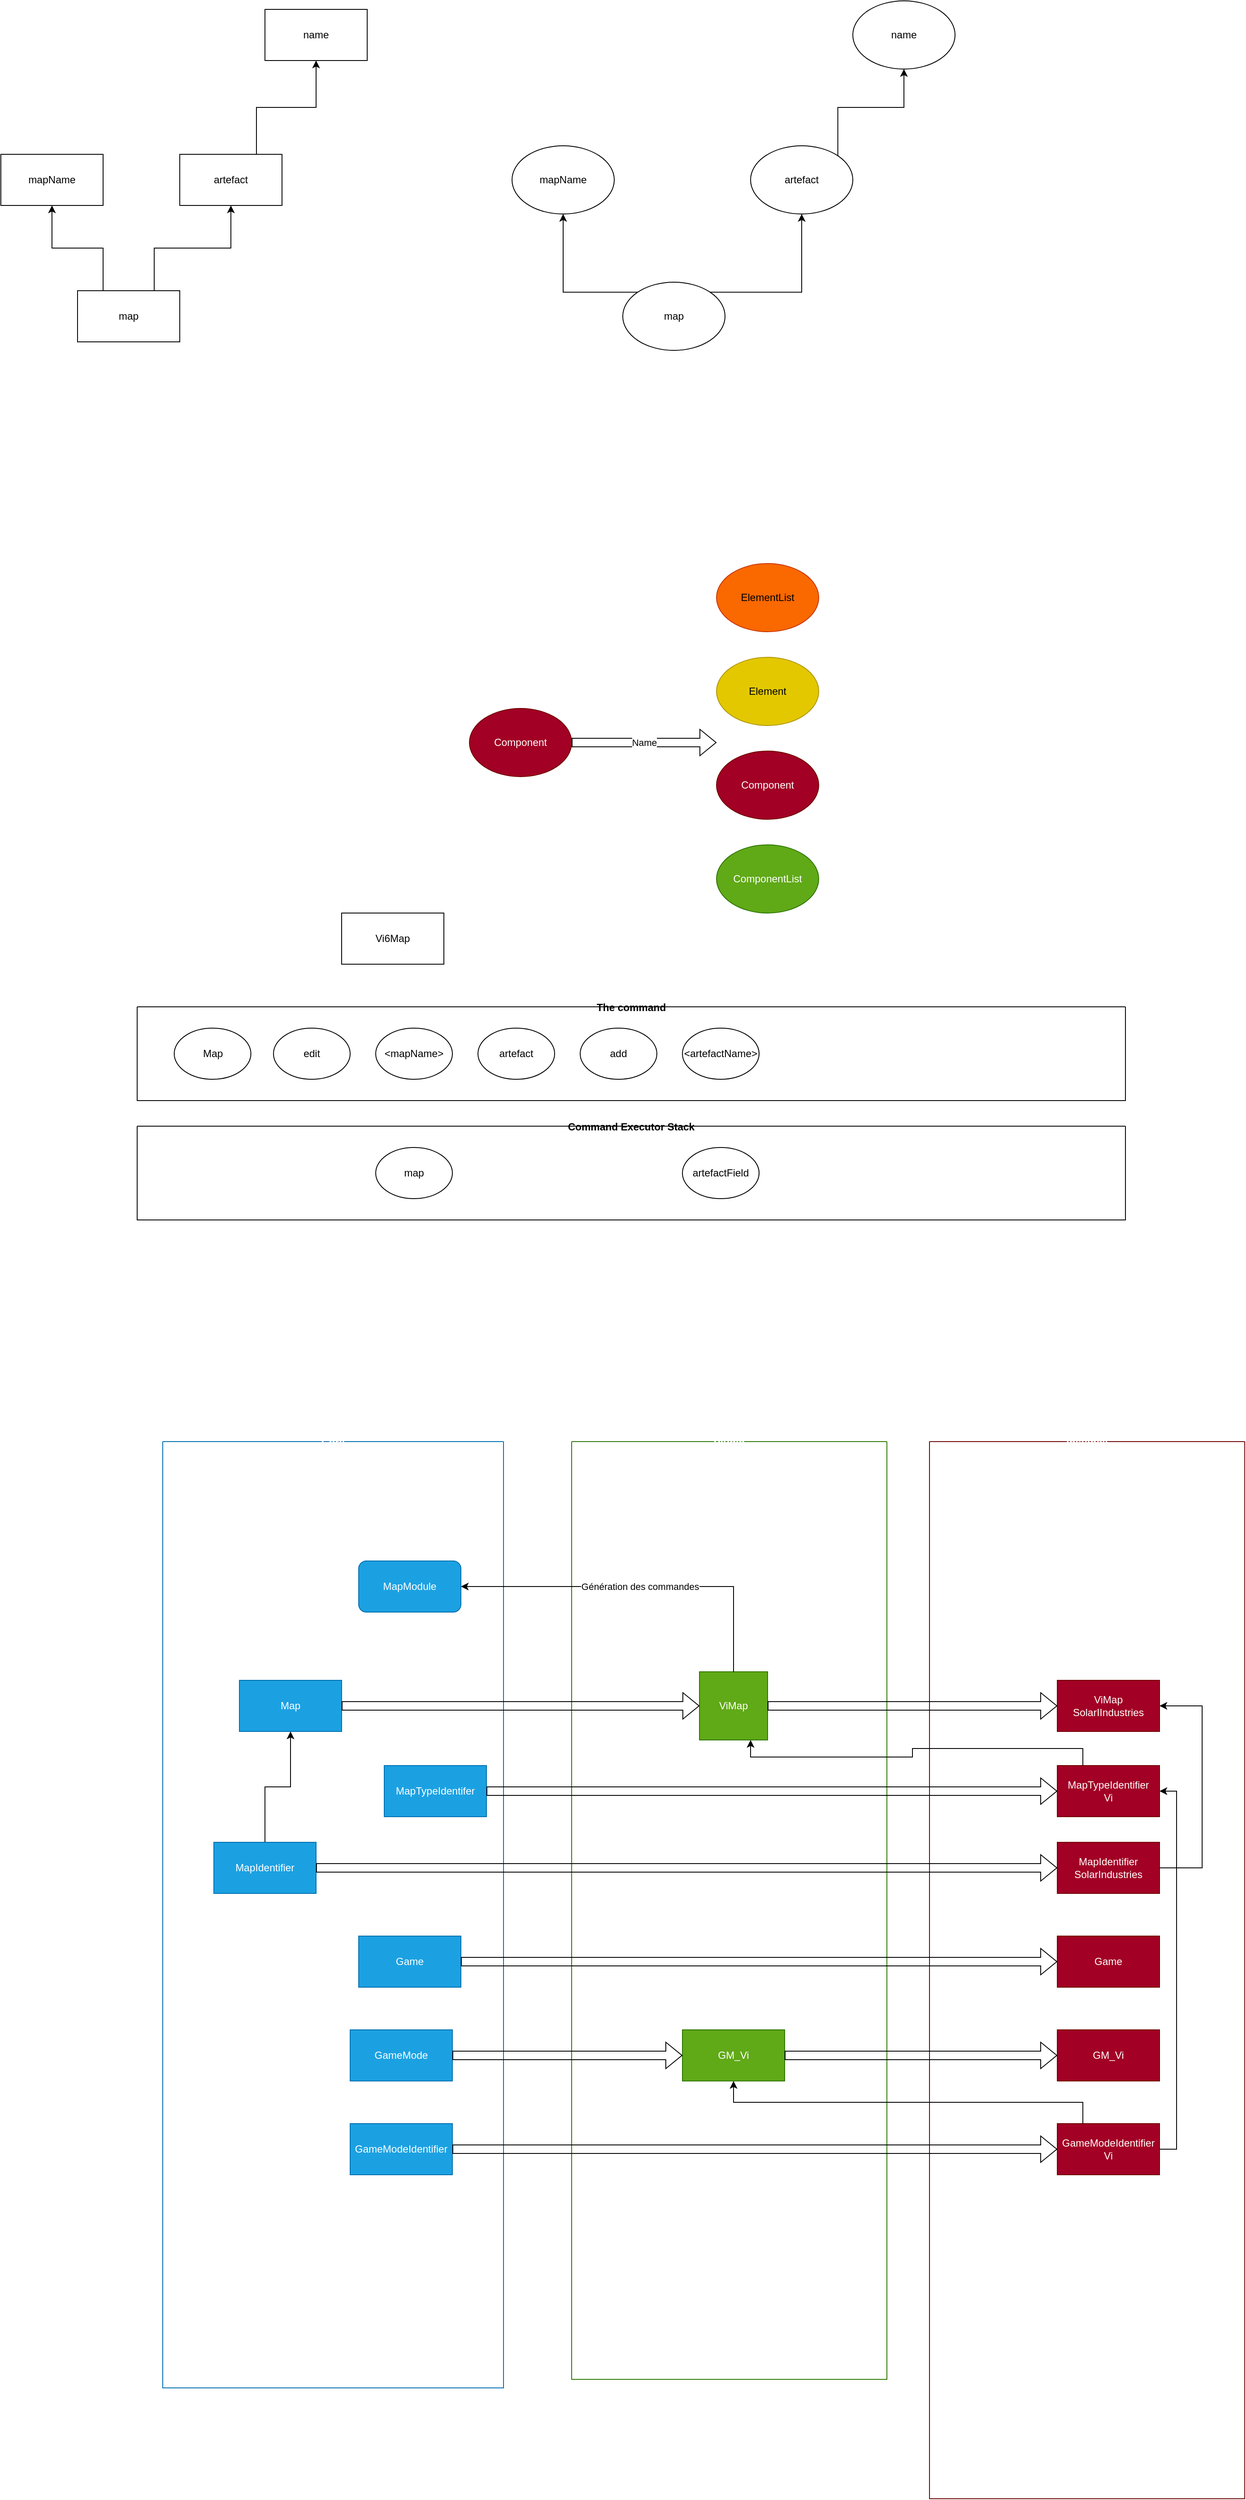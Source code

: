 <mxfile version="20.3.0" type="device"><diagram id="4RPPUywXdQFMg7E_Y8F0" name="Page-1"><mxGraphModel dx="1422" dy="3203" grid="1" gridSize="10" guides="1" tooltips="1" connect="1" arrows="1" fold="1" page="1" pageScale="1" pageWidth="827" pageHeight="1169" math="0" shadow="0"><root><mxCell id="0"/><mxCell id="1" parent="0"/><mxCell id="gO9-34brQ2QucycG9Y7u-1" value="Core" style="swimlane;startSize=0;fillColor=#1ba1e2;fontColor=#ffffff;strokeColor=#006EAF;" parent="1" vertex="1"><mxGeometry x="310" y="20" width="400" height="1110" as="geometry"/></mxCell><mxCell id="gO9-34brQ2QucycG9Y7u-4" value="Map" style="rounded=0;whiteSpace=wrap;html=1;fillColor=#1ba1e2;fontColor=#ffffff;strokeColor=#006EAF;" parent="gO9-34brQ2QucycG9Y7u-1" vertex="1"><mxGeometry x="90" y="280" width="120" height="60" as="geometry"/></mxCell><mxCell id="gO9-34brQ2QucycG9Y7u-22" style="edgeStyle=orthogonalEdgeStyle;rounded=0;orthogonalLoop=1;jettySize=auto;html=1;exitX=0.5;exitY=0;exitDx=0;exitDy=0;entryX=0.5;entryY=1;entryDx=0;entryDy=0;" parent="gO9-34brQ2QucycG9Y7u-1" source="gO9-34brQ2QucycG9Y7u-11" target="gO9-34brQ2QucycG9Y7u-4" edge="1"><mxGeometry relative="1" as="geometry"/></mxCell><mxCell id="gO9-34brQ2QucycG9Y7u-11" value="MapIdentifier" style="rounded=0;whiteSpace=wrap;html=1;fillColor=#1ba1e2;fontColor=#ffffff;strokeColor=#006EAF;" parent="gO9-34brQ2QucycG9Y7u-1" vertex="1"><mxGeometry x="60" y="470" width="120" height="60" as="geometry"/></mxCell><mxCell id="gO9-34brQ2QucycG9Y7u-14" value="MapModule" style="rounded=1;whiteSpace=wrap;html=1;fillColor=#1ba1e2;fontColor=#ffffff;strokeColor=#006EAF;" parent="gO9-34brQ2QucycG9Y7u-1" vertex="1"><mxGeometry x="230" y="140" width="120" height="60" as="geometry"/></mxCell><mxCell id="gO9-34brQ2QucycG9Y7u-16" value="Game" style="rounded=0;whiteSpace=wrap;html=1;fillColor=#1ba1e2;fontColor=#ffffff;strokeColor=#006EAF;" parent="gO9-34brQ2QucycG9Y7u-1" vertex="1"><mxGeometry x="230" y="580" width="120" height="60" as="geometry"/></mxCell><mxCell id="gO9-34brQ2QucycG9Y7u-18" value="MapTypeIdentifer" style="rounded=0;whiteSpace=wrap;html=1;fillColor=#1ba1e2;fontColor=#ffffff;strokeColor=#006EAF;" parent="gO9-34brQ2QucycG9Y7u-1" vertex="1"><mxGeometry x="260" y="380" width="120" height="60" as="geometry"/></mxCell><mxCell id="gO9-34brQ2QucycG9Y7u-23" value="GameMode" style="rounded=0;whiteSpace=wrap;html=1;fillColor=#1ba1e2;fontColor=#ffffff;strokeColor=#006EAF;" parent="gO9-34brQ2QucycG9Y7u-1" vertex="1"><mxGeometry x="220" y="690" width="120" height="60" as="geometry"/></mxCell><mxCell id="gO9-34brQ2QucycG9Y7u-24" value="GameModeIdentifier" style="rounded=0;whiteSpace=wrap;html=1;fillColor=#1ba1e2;fontColor=#ffffff;strokeColor=#006EAF;" parent="gO9-34brQ2QucycG9Y7u-1" vertex="1"><mxGeometry x="220" y="800" width="120" height="60" as="geometry"/></mxCell><mxCell id="gO9-34brQ2QucycG9Y7u-2" value="Plugin" style="swimlane;startSize=0;fillColor=#60a917;fontColor=#ffffff;strokeColor=#2D7600;" parent="1" vertex="1"><mxGeometry x="790" y="20" width="370" height="1100" as="geometry"/></mxCell><mxCell id="gO9-34brQ2QucycG9Y7u-5" value="ViMap" style="whiteSpace=wrap;html=1;aspect=fixed;fillColor=#60a917;fontColor=#ffffff;strokeColor=#2D7600;" parent="gO9-34brQ2QucycG9Y7u-2" vertex="1"><mxGeometry x="150" y="270" width="80" height="80" as="geometry"/></mxCell><mxCell id="gO9-34brQ2QucycG9Y7u-25" value="GM_Vi" style="rounded=0;whiteSpace=wrap;html=1;fillColor=#60a917;fontColor=#ffffff;strokeColor=#2D7600;" parent="gO9-34brQ2QucycG9Y7u-2" vertex="1"><mxGeometry x="130" y="690" width="120" height="60" as="geometry"/></mxCell><mxCell id="gO9-34brQ2QucycG9Y7u-3" value="Instance" style="swimlane;startSize=0;fillColor=#a20025;fontColor=#ffffff;strokeColor=#6F0000;glass=0;swimlaneFillColor=none;fillStyle=auto;" parent="1" vertex="1"><mxGeometry x="1210" y="20" width="370" height="1240" as="geometry"/></mxCell><mxCell id="gO9-34brQ2QucycG9Y7u-7" value="ViMap&lt;br&gt;SolarIIndustries" style="rounded=0;whiteSpace=wrap;html=1;fillColor=#a20025;fontColor=#ffffff;strokeColor=#6F0000;" parent="gO9-34brQ2QucycG9Y7u-3" vertex="1"><mxGeometry x="150" y="280" width="120" height="60" as="geometry"/></mxCell><mxCell id="HLgoKZrFgB9aTg_Zu4U3-1" style="edgeStyle=orthogonalEdgeStyle;rounded=0;orthogonalLoop=1;jettySize=auto;html=1;exitX=1;exitY=0.5;exitDx=0;exitDy=0;entryX=1;entryY=0.5;entryDx=0;entryDy=0;" parent="gO9-34brQ2QucycG9Y7u-3" source="gO9-34brQ2QucycG9Y7u-10" target="gO9-34brQ2QucycG9Y7u-7" edge="1"><mxGeometry relative="1" as="geometry"><Array as="points"><mxPoint x="320" y="500"/><mxPoint x="320" y="310"/></Array></mxGeometry></mxCell><mxCell id="gO9-34brQ2QucycG9Y7u-10" value="MapIdentifier&lt;br&gt;SolarIndustries" style="rounded=0;whiteSpace=wrap;html=1;fillColor=#a20025;fontColor=#ffffff;strokeColor=#6F0000;" parent="gO9-34brQ2QucycG9Y7u-3" vertex="1"><mxGeometry x="150" y="470" width="120" height="60" as="geometry"/></mxCell><mxCell id="gO9-34brQ2QucycG9Y7u-17" value="Game" style="rounded=0;whiteSpace=wrap;html=1;fillColor=#a20025;fontColor=#ffffff;strokeColor=#6F0000;" parent="gO9-34brQ2QucycG9Y7u-3" vertex="1"><mxGeometry x="150" y="580" width="120" height="60" as="geometry"/></mxCell><mxCell id="gO9-34brQ2QucycG9Y7u-19" value="MapTypeIdentifier&lt;br&gt;Vi" style="rounded=0;whiteSpace=wrap;html=1;fillColor=#a20025;fontColor=#ffffff;strokeColor=#6F0000;" parent="gO9-34brQ2QucycG9Y7u-3" vertex="1"><mxGeometry x="150" y="380" width="120" height="60" as="geometry"/></mxCell><mxCell id="gO9-34brQ2QucycG9Y7u-27" value="GM_Vi" style="rounded=0;whiteSpace=wrap;html=1;fillColor=#a20025;fontColor=#ffffff;strokeColor=#6F0000;" parent="gO9-34brQ2QucycG9Y7u-3" vertex="1"><mxGeometry x="150" y="690" width="120" height="60" as="geometry"/></mxCell><mxCell id="gO9-34brQ2QucycG9Y7u-35" style="edgeStyle=orthogonalEdgeStyle;rounded=0;orthogonalLoop=1;jettySize=auto;html=1;exitX=1;exitY=0.5;exitDx=0;exitDy=0;entryX=1;entryY=0.5;entryDx=0;entryDy=0;" parent="gO9-34brQ2QucycG9Y7u-3" source="gO9-34brQ2QucycG9Y7u-33" target="gO9-34brQ2QucycG9Y7u-19" edge="1"><mxGeometry relative="1" as="geometry"/></mxCell><mxCell id="gO9-34brQ2QucycG9Y7u-33" value="GameModeIdentifier&lt;br&gt;Vi" style="rounded=0;whiteSpace=wrap;html=1;fillColor=#a20025;fontColor=#ffffff;strokeColor=#6F0000;" parent="gO9-34brQ2QucycG9Y7u-3" vertex="1"><mxGeometry x="150" y="800" width="120" height="60" as="geometry"/></mxCell><mxCell id="gO9-34brQ2QucycG9Y7u-6" value="" style="shape=flexArrow;endArrow=classic;html=1;rounded=0;exitX=1;exitY=0.5;exitDx=0;exitDy=0;entryX=0;entryY=0.5;entryDx=0;entryDy=0;" parent="1" source="gO9-34brQ2QucycG9Y7u-4" target="gO9-34brQ2QucycG9Y7u-5" edge="1"><mxGeometry width="50" height="50" relative="1" as="geometry"><mxPoint x="970" y="400" as="sourcePoint"/><mxPoint x="1020" y="350" as="targetPoint"/></mxGeometry></mxCell><mxCell id="gO9-34brQ2QucycG9Y7u-9" value="" style="shape=flexArrow;endArrow=classic;html=1;rounded=0;exitX=1;exitY=0.5;exitDx=0;exitDy=0;entryX=0;entryY=0.5;entryDx=0;entryDy=0;" parent="1" source="gO9-34brQ2QucycG9Y7u-5" target="gO9-34brQ2QucycG9Y7u-7" edge="1"><mxGeometry width="50" height="50" relative="1" as="geometry"><mxPoint x="910" y="430" as="sourcePoint"/><mxPoint x="960" y="380" as="targetPoint"/></mxGeometry></mxCell><mxCell id="gO9-34brQ2QucycG9Y7u-12" value="" style="shape=flexArrow;endArrow=classic;html=1;rounded=0;exitX=1;exitY=0.5;exitDx=0;exitDy=0;entryX=0;entryY=0.5;entryDx=0;entryDy=0;" parent="1" source="gO9-34brQ2QucycG9Y7u-11" target="gO9-34brQ2QucycG9Y7u-10" edge="1"><mxGeometry width="50" height="50" relative="1" as="geometry"><mxPoint x="680" y="340" as="sourcePoint"/><mxPoint x="950" y="340" as="targetPoint"/></mxGeometry></mxCell><mxCell id="gO9-34brQ2QucycG9Y7u-15" value="Génération des commandes" style="edgeStyle=orthogonalEdgeStyle;rounded=0;orthogonalLoop=1;jettySize=auto;html=1;exitX=0.5;exitY=0;exitDx=0;exitDy=0;entryX=1;entryY=0.5;entryDx=0;entryDy=0;" parent="1" source="gO9-34brQ2QucycG9Y7u-5" target="gO9-34brQ2QucycG9Y7u-14" edge="1"><mxGeometry relative="1" as="geometry"/></mxCell><mxCell id="gO9-34brQ2QucycG9Y7u-20" value="" style="shape=flexArrow;endArrow=classic;html=1;rounded=0;exitX=1;exitY=0.5;exitDx=0;exitDy=0;entryX=0;entryY=0.5;entryDx=0;entryDy=0;" parent="1" source="gO9-34brQ2QucycG9Y7u-18" target="gO9-34brQ2QucycG9Y7u-19" edge="1"><mxGeometry width="50" height="50" relative="1" as="geometry"><mxPoint x="910" y="520" as="sourcePoint"/><mxPoint x="960" y="470" as="targetPoint"/></mxGeometry></mxCell><mxCell id="gO9-34brQ2QucycG9Y7u-21" style="edgeStyle=orthogonalEdgeStyle;rounded=0;orthogonalLoop=1;jettySize=auto;html=1;exitX=0.25;exitY=0;exitDx=0;exitDy=0;entryX=0.75;entryY=1;entryDx=0;entryDy=0;" parent="1" source="gO9-34brQ2QucycG9Y7u-19" target="gO9-34brQ2QucycG9Y7u-5" edge="1"><mxGeometry relative="1" as="geometry"/></mxCell><mxCell id="gO9-34brQ2QucycG9Y7u-26" value="" style="shape=flexArrow;endArrow=classic;html=1;rounded=0;exitX=1;exitY=0.5;exitDx=0;exitDy=0;entryX=0;entryY=0.5;entryDx=0;entryDy=0;" parent="1" source="gO9-34brQ2QucycG9Y7u-16" target="gO9-34brQ2QucycG9Y7u-17" edge="1"><mxGeometry width="50" height="50" relative="1" as="geometry"><mxPoint x="500" y="530" as="sourcePoint"/><mxPoint x="1370" y="530" as="targetPoint"/></mxGeometry></mxCell><mxCell id="gO9-34brQ2QucycG9Y7u-30" value="" style="shape=flexArrow;endArrow=classic;html=1;rounded=0;exitX=1;exitY=0.5;exitDx=0;exitDy=0;entryX=0;entryY=0.5;entryDx=0;entryDy=0;" parent="1" source="gO9-34brQ2QucycG9Y7u-23" target="gO9-34brQ2QucycG9Y7u-25" edge="1"><mxGeometry width="50" height="50" relative="1" as="geometry"><mxPoint x="670" y="640" as="sourcePoint"/><mxPoint x="1370" y="640" as="targetPoint"/></mxGeometry></mxCell><mxCell id="gO9-34brQ2QucycG9Y7u-31" value="" style="shape=flexArrow;endArrow=classic;html=1;rounded=0;exitX=1;exitY=0.5;exitDx=0;exitDy=0;entryX=0;entryY=0.5;entryDx=0;entryDy=0;" parent="1" source="gO9-34brQ2QucycG9Y7u-25" target="gO9-34brQ2QucycG9Y7u-27" edge="1"><mxGeometry width="50" height="50" relative="1" as="geometry"><mxPoint x="680" y="650" as="sourcePoint"/><mxPoint x="1380" y="650" as="targetPoint"/></mxGeometry></mxCell><mxCell id="gO9-34brQ2QucycG9Y7u-32" value="" style="shape=flexArrow;endArrow=classic;html=1;rounded=0;exitX=1;exitY=0.5;exitDx=0;exitDy=0;entryX=0;entryY=0.5;entryDx=0;entryDy=0;" parent="1" source="gO9-34brQ2QucycG9Y7u-24" target="gO9-34brQ2QucycG9Y7u-33" edge="1"><mxGeometry width="50" height="50" relative="1" as="geometry"><mxPoint x="690" y="660" as="sourcePoint"/><mxPoint x="1390" y="660" as="targetPoint"/></mxGeometry></mxCell><mxCell id="gO9-34brQ2QucycG9Y7u-34" style="edgeStyle=orthogonalEdgeStyle;rounded=0;orthogonalLoop=1;jettySize=auto;html=1;exitX=0.25;exitY=0;exitDx=0;exitDy=0;entryX=0.5;entryY=1;entryDx=0;entryDy=0;" parent="1" source="gO9-34brQ2QucycG9Y7u-33" target="gO9-34brQ2QucycG9Y7u-25" edge="1"><mxGeometry relative="1" as="geometry"/></mxCell><mxCell id="HLgoKZrFgB9aTg_Zu4U3-2" value="Vi6Map" style="rounded=0;whiteSpace=wrap;html=1;" parent="1" vertex="1"><mxGeometry x="520" y="-600" width="120" height="60" as="geometry"/></mxCell><mxCell id="HLgoKZrFgB9aTg_Zu4U3-4" value="The command" style="swimlane;startSize=0;" parent="1" vertex="1"><mxGeometry x="280" y="-490" width="1160" height="110" as="geometry"/></mxCell><mxCell id="HLgoKZrFgB9aTg_Zu4U3-3" value="Map" style="ellipse;whiteSpace=wrap;html=1;" parent="HLgoKZrFgB9aTg_Zu4U3-4" vertex="1"><mxGeometry x="43.5" y="25" width="90" height="60" as="geometry"/></mxCell><mxCell id="HLgoKZrFgB9aTg_Zu4U3-5" value="edit" style="ellipse;whiteSpace=wrap;html=1;" parent="HLgoKZrFgB9aTg_Zu4U3-4" vertex="1"><mxGeometry x="160" y="25" width="90" height="60" as="geometry"/></mxCell><mxCell id="HLgoKZrFgB9aTg_Zu4U3-6" value="&amp;lt;mapName&amp;gt;" style="ellipse;whiteSpace=wrap;html=1;" parent="HLgoKZrFgB9aTg_Zu4U3-4" vertex="1"><mxGeometry x="280" y="25" width="90" height="60" as="geometry"/></mxCell><mxCell id="HLgoKZrFgB9aTg_Zu4U3-7" value="artefact" style="ellipse;whiteSpace=wrap;html=1;" parent="HLgoKZrFgB9aTg_Zu4U3-4" vertex="1"><mxGeometry x="400" y="25" width="90" height="60" as="geometry"/></mxCell><mxCell id="HLgoKZrFgB9aTg_Zu4U3-8" value="add" style="ellipse;whiteSpace=wrap;html=1;" parent="HLgoKZrFgB9aTg_Zu4U3-4" vertex="1"><mxGeometry x="520" y="25" width="90" height="60" as="geometry"/></mxCell><mxCell id="HLgoKZrFgB9aTg_Zu4U3-9" value="&amp;lt;artefactName&amp;gt;" style="ellipse;whiteSpace=wrap;html=1;" parent="HLgoKZrFgB9aTg_Zu4U3-4" vertex="1"><mxGeometry x="640" y="25" width="90" height="60" as="geometry"/></mxCell><mxCell id="HLgoKZrFgB9aTg_Zu4U3-10" value="Command Executor Stack" style="swimlane;startSize=0;" parent="1" vertex="1"><mxGeometry x="280" y="-350" width="1160" height="110" as="geometry"/></mxCell><mxCell id="HLgoKZrFgB9aTg_Zu4U3-13" value="map" style="ellipse;whiteSpace=wrap;html=1;" parent="HLgoKZrFgB9aTg_Zu4U3-10" vertex="1"><mxGeometry x="280" y="25" width="90" height="60" as="geometry"/></mxCell><mxCell id="HLgoKZrFgB9aTg_Zu4U3-16" value="artefactField" style="ellipse;whiteSpace=wrap;html=1;" parent="HLgoKZrFgB9aTg_Zu4U3-10" vertex="1"><mxGeometry x="640" y="25" width="90" height="60" as="geometry"/></mxCell><mxCell id="HLgoKZrFgB9aTg_Zu4U3-17" value="Component" style="ellipse;whiteSpace=wrap;html=1;fillColor=#a20025;fontColor=#ffffff;strokeColor=#6F0000;" parent="1" vertex="1"><mxGeometry x="670" y="-840" width="120" height="80" as="geometry"/></mxCell><mxCell id="HLgoKZrFgB9aTg_Zu4U3-18" value="Component" style="ellipse;whiteSpace=wrap;html=1;fillColor=#a20025;fontColor=#ffffff;strokeColor=#6F0000;" parent="1" vertex="1"><mxGeometry x="960" y="-790" width="120" height="80" as="geometry"/></mxCell><mxCell id="HLgoKZrFgB9aTg_Zu4U3-19" value="Element" style="ellipse;whiteSpace=wrap;html=1;fillColor=#e3c800;fontColor=#000000;strokeColor=#B09500;" parent="1" vertex="1"><mxGeometry x="960" y="-900" width="120" height="80" as="geometry"/></mxCell><mxCell id="HLgoKZrFgB9aTg_Zu4U3-20" value="ComponentList" style="ellipse;whiteSpace=wrap;html=1;fillColor=#60a917;fontColor=#ffffff;strokeColor=#2D7600;" parent="1" vertex="1"><mxGeometry x="960" y="-680" width="120" height="80" as="geometry"/></mxCell><mxCell id="HLgoKZrFgB9aTg_Zu4U3-21" value="ElementList" style="ellipse;whiteSpace=wrap;html=1;fillColor=#fa6800;fontColor=#000000;strokeColor=#C73500;" parent="1" vertex="1"><mxGeometry x="960" y="-1010" width="120" height="80" as="geometry"/></mxCell><mxCell id="HLgoKZrFgB9aTg_Zu4U3-22" value="Name" style="shape=flexArrow;endArrow=classic;html=1;rounded=0;exitX=1;exitY=0.5;exitDx=0;exitDy=0;" parent="1" source="HLgoKZrFgB9aTg_Zu4U3-17" edge="1"><mxGeometry width="50" height="50" relative="1" as="geometry"><mxPoint x="850" y="-720" as="sourcePoint"/><mxPoint x="960" y="-800" as="targetPoint"/></mxGeometry></mxCell><mxCell id="DyEQJvevGA0v4ddyjwqx-5" style="edgeStyle=orthogonalEdgeStyle;rounded=0;orthogonalLoop=1;jettySize=auto;html=1;exitX=0.25;exitY=0;exitDx=0;exitDy=0;entryX=0.5;entryY=1;entryDx=0;entryDy=0;" edge="1" parent="1" source="DyEQJvevGA0v4ddyjwqx-1" target="DyEQJvevGA0v4ddyjwqx-2"><mxGeometry relative="1" as="geometry"/></mxCell><mxCell id="DyEQJvevGA0v4ddyjwqx-6" style="edgeStyle=orthogonalEdgeStyle;rounded=0;orthogonalLoop=1;jettySize=auto;html=1;exitX=0.75;exitY=0;exitDx=0;exitDy=0;entryX=0.5;entryY=1;entryDx=0;entryDy=0;" edge="1" parent="1" source="DyEQJvevGA0v4ddyjwqx-1" target="DyEQJvevGA0v4ddyjwqx-3"><mxGeometry relative="1" as="geometry"/></mxCell><mxCell id="DyEQJvevGA0v4ddyjwqx-1" value="map" style="rounded=0;whiteSpace=wrap;html=1;" vertex="1" parent="1"><mxGeometry x="210" y="-1330" width="120" height="60" as="geometry"/></mxCell><mxCell id="DyEQJvevGA0v4ddyjwqx-2" value="mapName" style="rounded=0;whiteSpace=wrap;html=1;" vertex="1" parent="1"><mxGeometry x="120" y="-1490" width="120" height="60" as="geometry"/></mxCell><mxCell id="DyEQJvevGA0v4ddyjwqx-7" style="edgeStyle=orthogonalEdgeStyle;rounded=0;orthogonalLoop=1;jettySize=auto;html=1;exitX=0.75;exitY=0;exitDx=0;exitDy=0;entryX=0.5;entryY=1;entryDx=0;entryDy=0;" edge="1" parent="1" source="DyEQJvevGA0v4ddyjwqx-3" target="DyEQJvevGA0v4ddyjwqx-4"><mxGeometry relative="1" as="geometry"/></mxCell><mxCell id="DyEQJvevGA0v4ddyjwqx-3" value="artefact" style="rounded=0;whiteSpace=wrap;html=1;" vertex="1" parent="1"><mxGeometry x="330" y="-1490" width="120" height="60" as="geometry"/></mxCell><mxCell id="DyEQJvevGA0v4ddyjwqx-4" value="name" style="rounded=0;whiteSpace=wrap;html=1;" vertex="1" parent="1"><mxGeometry x="430" y="-1660" width="120" height="60" as="geometry"/></mxCell><mxCell id="DyEQJvevGA0v4ddyjwqx-12" style="edgeStyle=orthogonalEdgeStyle;rounded=0;orthogonalLoop=1;jettySize=auto;html=1;exitX=0;exitY=0;exitDx=0;exitDy=0;entryX=0.5;entryY=1;entryDx=0;entryDy=0;" edge="1" parent="1" source="DyEQJvevGA0v4ddyjwqx-8" target="DyEQJvevGA0v4ddyjwqx-9"><mxGeometry relative="1" as="geometry"/></mxCell><mxCell id="DyEQJvevGA0v4ddyjwqx-13" style="edgeStyle=orthogonalEdgeStyle;rounded=0;orthogonalLoop=1;jettySize=auto;html=1;exitX=1;exitY=0;exitDx=0;exitDy=0;entryX=0.5;entryY=1;entryDx=0;entryDy=0;" edge="1" parent="1" source="DyEQJvevGA0v4ddyjwqx-8" target="DyEQJvevGA0v4ddyjwqx-10"><mxGeometry relative="1" as="geometry"/></mxCell><mxCell id="DyEQJvevGA0v4ddyjwqx-8" value="map" style="ellipse;whiteSpace=wrap;html=1;" vertex="1" parent="1"><mxGeometry x="850" y="-1340" width="120" height="80" as="geometry"/></mxCell><mxCell id="DyEQJvevGA0v4ddyjwqx-9" value="mapName" style="ellipse;whiteSpace=wrap;html=1;" vertex="1" parent="1"><mxGeometry x="720" y="-1500" width="120" height="80" as="geometry"/></mxCell><mxCell id="DyEQJvevGA0v4ddyjwqx-14" style="edgeStyle=orthogonalEdgeStyle;rounded=0;orthogonalLoop=1;jettySize=auto;html=1;exitX=1;exitY=0;exitDx=0;exitDy=0;entryX=0.5;entryY=1;entryDx=0;entryDy=0;" edge="1" parent="1" source="DyEQJvevGA0v4ddyjwqx-10" target="DyEQJvevGA0v4ddyjwqx-11"><mxGeometry relative="1" as="geometry"/></mxCell><mxCell id="DyEQJvevGA0v4ddyjwqx-10" value="artefact" style="ellipse;whiteSpace=wrap;html=1;" vertex="1" parent="1"><mxGeometry x="1000" y="-1500" width="120" height="80" as="geometry"/></mxCell><mxCell id="DyEQJvevGA0v4ddyjwqx-11" value="name" style="ellipse;whiteSpace=wrap;html=1;" vertex="1" parent="1"><mxGeometry x="1120" y="-1670" width="120" height="80" as="geometry"/></mxCell></root></mxGraphModel></diagram></mxfile>